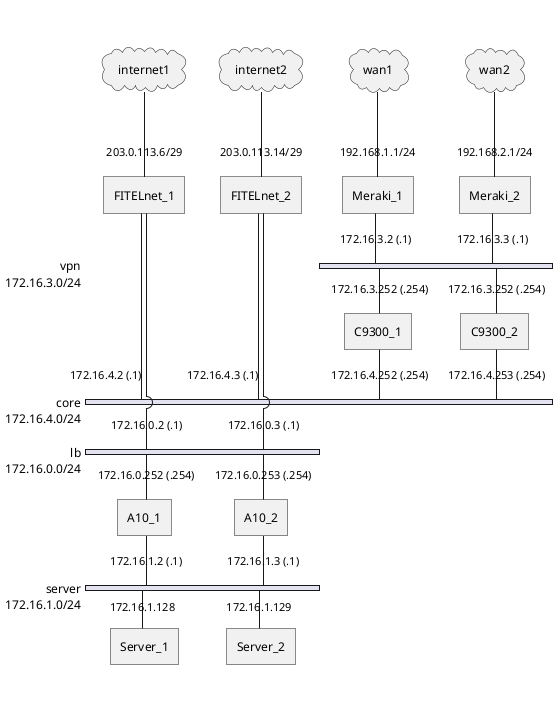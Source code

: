 @startuml
nwdiag {
  internet1 [shape=cloud];
  internet2 [shape=cloud];
  internet1 -- FITELnet_1;
  internet2 -- FITELnet_2;
  FITELnet_1 [address = "203.0.113.6/29"];
  FITELnet_2 [address = "203.0.113.14/29"];

  wan1 [shape=cloud];
  wan2 [shape=cloud];
  wan1 -- Meraki_1
  wan2 -- Meraki_2
  Meraki_1 [address = "192.168.1.1/24"];
  Meraki_2 [address = "192.168.2.1/24"];

  network vpn {
      address = "172.16.3.0/24";

      Meraki_1 [address = "172.16.3.2 (.1)"];
      Meraki_2 [address = "172.16.3.3 (.1)"];
      C9300_1 [address = "172.16.3.252 (.254)"];
      C9300_2 [address = "172.16.3.252 (.254)"];
  }
  network core {
      address = "172.16.4.0/24";

      FITELnet_1 [address = "172.16.4.2 (.1)"];
      FITELnet_2 [address = "172.16.4.3 (.1)"];
      C9300_1 [address = "172.16.4.252 (.254)"];
      C9300_2 [address = "172.16.4.253 (.254)"];
  }

  network lb {
      address = "172.16.0.0/24";

      FITELnet_1 [address = "172.16.0.2 (.1)"];
      FITELnet_2 [address = "172.16.0.3 (.1)"];
      A10_1 [address = "172.16.0.252 (.254)"];
      A10_2 [address = "172.16.0.253 (.254)"];
  }
  network server {
      address = "172.16.1.0/24";

      A10_1 [address = "172.16.1.2 (.1)"];
      A10_2 [address = "172.16.1.3 (.1)"];
      Server_1 [address = "172.16.1.128"];
      Server_2 [address = "172.16.1.129"];
  }


}
@enduml